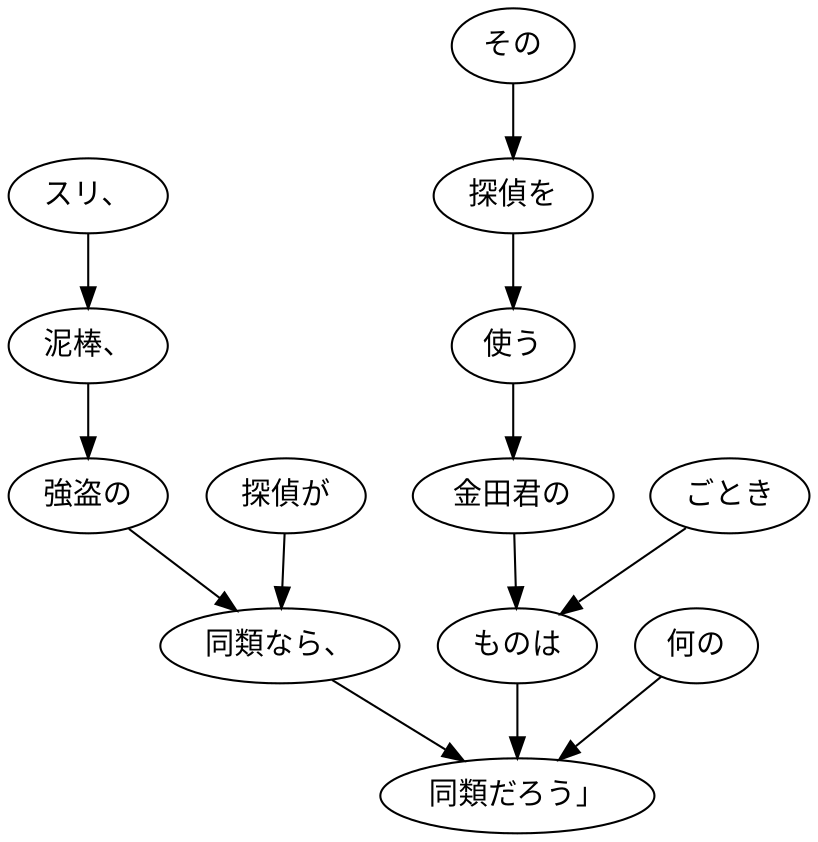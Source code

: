 digraph graph8462 {
	node0 [label="探偵が"];
	node1 [label="スリ、"];
	node2 [label="泥棒、"];
	node3 [label="強盗の"];
	node4 [label="同類なら、"];
	node5 [label="その"];
	node6 [label="探偵を"];
	node7 [label="使う"];
	node8 [label="金田君の"];
	node9 [label="ごとき"];
	node10 [label="ものは"];
	node11 [label="何の"];
	node12 [label="同類だろう」"];
	node0 -> node4;
	node1 -> node2;
	node2 -> node3;
	node3 -> node4;
	node4 -> node12;
	node5 -> node6;
	node6 -> node7;
	node7 -> node8;
	node8 -> node10;
	node9 -> node10;
	node10 -> node12;
	node11 -> node12;
}
